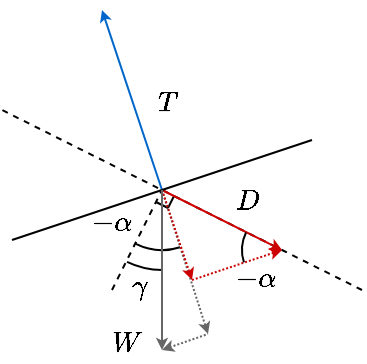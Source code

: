 <mxfile version="16.5.1" type="device"><diagram id="2dV_Q5ioAjnXBnsXLAGQ" name="Seite-1"><mxGraphModel dx="116" dy="72" grid="1" gridSize="10" guides="1" tooltips="1" connect="1" arrows="1" fold="1" page="1" pageScale="1" pageWidth="827" pageHeight="1169" math="1" shadow="0"><root><mxCell id="0"/><mxCell id="1" parent="0"/><mxCell id="O_sinaHyAGm7dcOH_6PV-12" value="" style="verticalLabelPosition=bottom;verticalAlign=top;html=1;shape=mxgraph.basic.arc;startAngle=0.451;endAngle=0.572;" parent="1" vertex="1"><mxGeometry x="370" y="250" width="60" height="60" as="geometry"/></mxCell><mxCell id="y0thDsoBj1RYA-O7AiWA-1" value="" style="endArrow=none;html=1;rounded=0;" parent="1" edge="1"><mxGeometry width="50" height="50" relative="1" as="geometry"><mxPoint x="403" y="289" as="sourcePoint"/><mxPoint x="406" y="283" as="targetPoint"/></mxGeometry></mxCell><mxCell id="y0thDsoBj1RYA-O7AiWA-2" value="" style="endArrow=none;html=1;rounded=0;" parent="1" edge="1"><mxGeometry width="50" height="50" relative="1" as="geometry"><mxPoint x="403" y="289" as="sourcePoint"/><mxPoint x="397" y="286" as="targetPoint"/></mxGeometry></mxCell><mxCell id="O_sinaHyAGm7dcOH_6PV-1" value="" style="endArrow=none;dashed=1;html=1;rounded=0;" parent="1" edge="1"><mxGeometry width="50" height="50" relative="1" as="geometry"><mxPoint x="500" y="330" as="sourcePoint"/><mxPoint x="320" y="240" as="targetPoint"/></mxGeometry></mxCell><mxCell id="O_sinaHyAGm7dcOH_6PV-2" value="" style="endArrow=classic;html=1;rounded=0;fillColor=#f8cecc;strokeColor=#0066CC;endSize=3;startSize=3;" parent="1" edge="1"><mxGeometry width="50" height="50" relative="1" as="geometry"><mxPoint x="400" y="280" as="sourcePoint"/><mxPoint x="370" y="190" as="targetPoint"/></mxGeometry></mxCell><mxCell id="O_sinaHyAGm7dcOH_6PV-9" value="" style="endArrow=classic;html=1;rounded=0;fillColor=#f8cecc;strokeColor=#CC0000;endSize=3;startSize=3;" parent="1" edge="1"><mxGeometry width="50" height="50" relative="1" as="geometry"><mxPoint x="400" y="280" as="sourcePoint"/><mxPoint x="460" y="310" as="targetPoint"/></mxGeometry></mxCell><mxCell id="O_sinaHyAGm7dcOH_6PV-11" value="" style="endArrow=none;dashed=1;html=1;rounded=0;strokeWidth=1;" parent="1" edge="1"><mxGeometry width="50" height="50" relative="1" as="geometry"><mxPoint x="375" y="330" as="sourcePoint"/><mxPoint x="400" y="280" as="targetPoint"/></mxGeometry></mxCell><mxCell id="O_sinaHyAGm7dcOH_6PV-13" value="" style="verticalLabelPosition=bottom;verticalAlign=top;html=1;shape=mxgraph.basic.arc;startAngle=0.5;endAngle=0.572;" parent="1" vertex="1"><mxGeometry x="360" y="240" width="80" height="80" as="geometry"/></mxCell><mxCell id="O_sinaHyAGm7dcOH_6PV-14" value="$$-\alpha$$" style="text;html=1;align=center;verticalAlign=middle;resizable=0;points=[];autosize=1;strokeColor=none;fillColor=none;fontSize=12;" parent="1" vertex="1"><mxGeometry x="335" y="286" width="80" height="20" as="geometry"/></mxCell><mxCell id="O_sinaHyAGm7dcOH_6PV-15" value="$$\gamma$$" style="text;html=1;align=center;verticalAlign=middle;resizable=0;points=[];autosize=1;strokeColor=none;fillColor=none;fontSize=12;" parent="1" vertex="1"><mxGeometry x="343" y="318" width="90" height="20" as="geometry"/></mxCell><mxCell id="O_sinaHyAGm7dcOH_6PV-18" value="" style="endArrow=classic;html=1;rounded=0;fillColor=#f5f5f5;strokeColor=#666666;dashed=1;dashPattern=1 1;endSize=3;startSize=3;" parent="1" edge="1"><mxGeometry width="50" height="50" relative="1" as="geometry"><mxPoint x="400" y="280" as="sourcePoint"/><mxPoint x="423" y="352" as="targetPoint"/></mxGeometry></mxCell><mxCell id="O_sinaHyAGm7dcOH_6PV-19" value="" style="endArrow=classic;dashed=1;html=1;rounded=0;dashPattern=1 1;strokeColor=#CC0000;strokeWidth=1;endFill=1;endSize=3;startSize=3;" parent="1" edge="1"><mxGeometry width="50" height="50" relative="1" as="geometry"><mxPoint x="415" y="325" as="sourcePoint"/><mxPoint x="460" y="310" as="targetPoint"/></mxGeometry></mxCell><mxCell id="O_sinaHyAGm7dcOH_6PV-20" value="" style="endArrow=none;dashed=1;html=1;rounded=0;dashPattern=1 1;strokeColor=#666666;strokeWidth=1;endFill=0;startArrow=classic;startFill=1;endSize=3;startSize=3;fillColor=#f5f5f5;" parent="1" edge="1"><mxGeometry width="50" height="50" relative="1" as="geometry"><mxPoint x="400" y="360" as="sourcePoint"/><mxPoint x="423" y="352" as="targetPoint"/></mxGeometry></mxCell><mxCell id="O_sinaHyAGm7dcOH_6PV-21" value="$$W$$" style="text;html=1;align=center;verticalAlign=middle;resizable=0;points=[];autosize=1;strokeColor=none;fillColor=none;" parent="1" vertex="1"><mxGeometry x="357" y="346" width="50" height="20" as="geometry"/></mxCell><mxCell id="O_sinaHyAGm7dcOH_6PV-22" value="$$D$$" style="text;html=1;align=center;verticalAlign=middle;resizable=0;points=[];autosize=1;strokeColor=none;fillColor=none;" parent="1" vertex="1"><mxGeometry x="417" y="275" width="50" height="20" as="geometry"/></mxCell><mxCell id="O_sinaHyAGm7dcOH_6PV-23" value="$$-\alpha$$" style="text;html=1;align=center;verticalAlign=middle;resizable=0;points=[];autosize=1;strokeColor=none;fillColor=none;fontSize=12;" parent="1" vertex="1"><mxGeometry x="407" y="314" width="80" height="20" as="geometry"/></mxCell><mxCell id="O_sinaHyAGm7dcOH_6PV-17" value="" style="endArrow=classic;html=1;rounded=0;fillColor=#f8cecc;strokeColor=#CC0000;dashed=1;dashPattern=1 1;endFill=1;endSize=3;startSize=3;" parent="1" edge="1"><mxGeometry width="50" height="50" relative="1" as="geometry"><mxPoint x="400" y="280" as="sourcePoint"/><mxPoint x="415" y="325" as="targetPoint"/></mxGeometry></mxCell><mxCell id="O_sinaHyAGm7dcOH_6PV-24" value="" style="verticalLabelPosition=bottom;verticalAlign=top;html=1;shape=mxgraph.basic.arc;startAngle=0.7;endAngle=0.822;" parent="1" vertex="1"><mxGeometry x="440" y="290" width="40" height="40" as="geometry"/></mxCell><mxCell id="O_sinaHyAGm7dcOH_6PV-26" value="$$T$$" style="text;html=1;align=center;verticalAlign=middle;resizable=0;points=[];autosize=1;strokeColor=none;fillColor=none;" parent="1" vertex="1"><mxGeometry x="378" y="226" width="50" height="20" as="geometry"/></mxCell><mxCell id="SJ98CvsErv1xstoiRx88-1" value="" style="endArrow=none;html=1;rounded=0;" parent="1" edge="1"><mxGeometry width="50" height="50" relative="1" as="geometry"><mxPoint x="475" y="255" as="sourcePoint"/><mxPoint x="325" y="305" as="targetPoint"/></mxGeometry></mxCell><mxCell id="O_sinaHyAGm7dcOH_6PV-8" value="" style="endArrow=classic;html=1;rounded=0;fillColor=#f5f5f5;strokeColor=#666666;endSize=3;startSize=3;" parent="1" edge="1"><mxGeometry width="50" height="50" relative="1" as="geometry"><mxPoint x="400" y="280" as="sourcePoint"/><mxPoint x="400" y="360" as="targetPoint"/></mxGeometry></mxCell></root></mxGraphModel></diagram></mxfile>